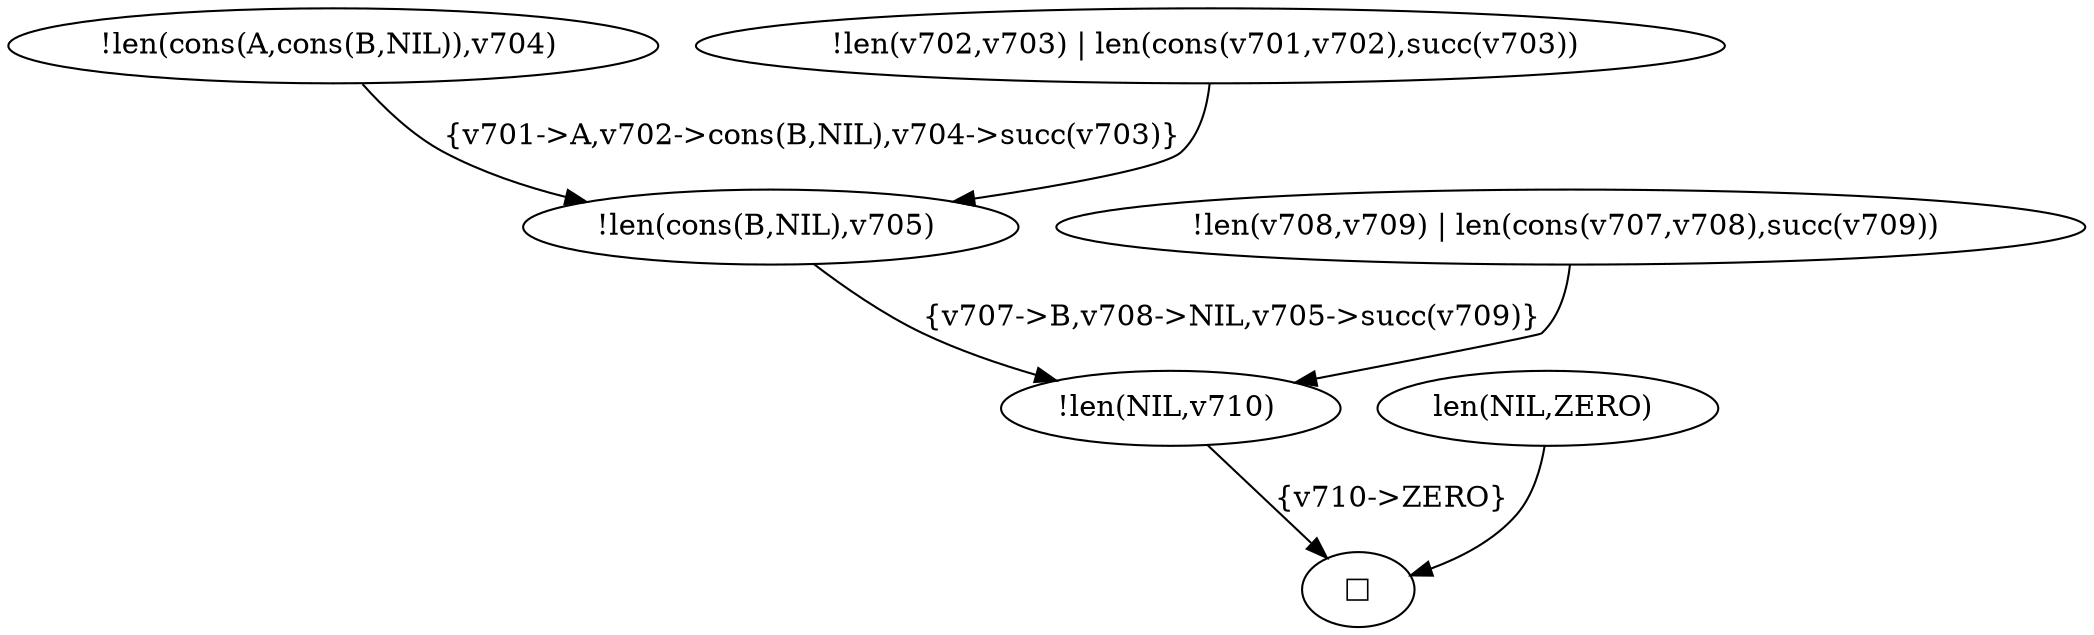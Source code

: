 digraph refutation_tree {
  CLAUSE_8[label = "!len(cons(A,cons(B,NIL)),v704) "];
  CLAUSE_4[label = "!len(cons(B,NIL),v705) "];
  CLAUSE_9[label = "!len(v702,v703) | len(cons(v701,v702),succ(v703)) "];
  CLAUSE_2[label = "!len(NIL,v710) "];
  CLAUSE_5[label = "!len(v708,v709) | len(cons(v707,v708),succ(v709)) "];
  CLAUSE_1[label = "□"];
  CLAUSE_3[label = "len(NIL,ZERO) "];

  CLAUSE_8 -> CLAUSE_4[label = "{v701->A,v702->cons(B,NIL),v704->succ(v703)}"];
  CLAUSE_9 -> CLAUSE_4;
  CLAUSE_4 -> CLAUSE_2[label = "{v707->B,v708->NIL,v705->succ(v709)}"];
  CLAUSE_5 -> CLAUSE_2;
  CLAUSE_2 -> CLAUSE_1[label = "{v710->ZERO}"];
  CLAUSE_3 -> CLAUSE_1;

}